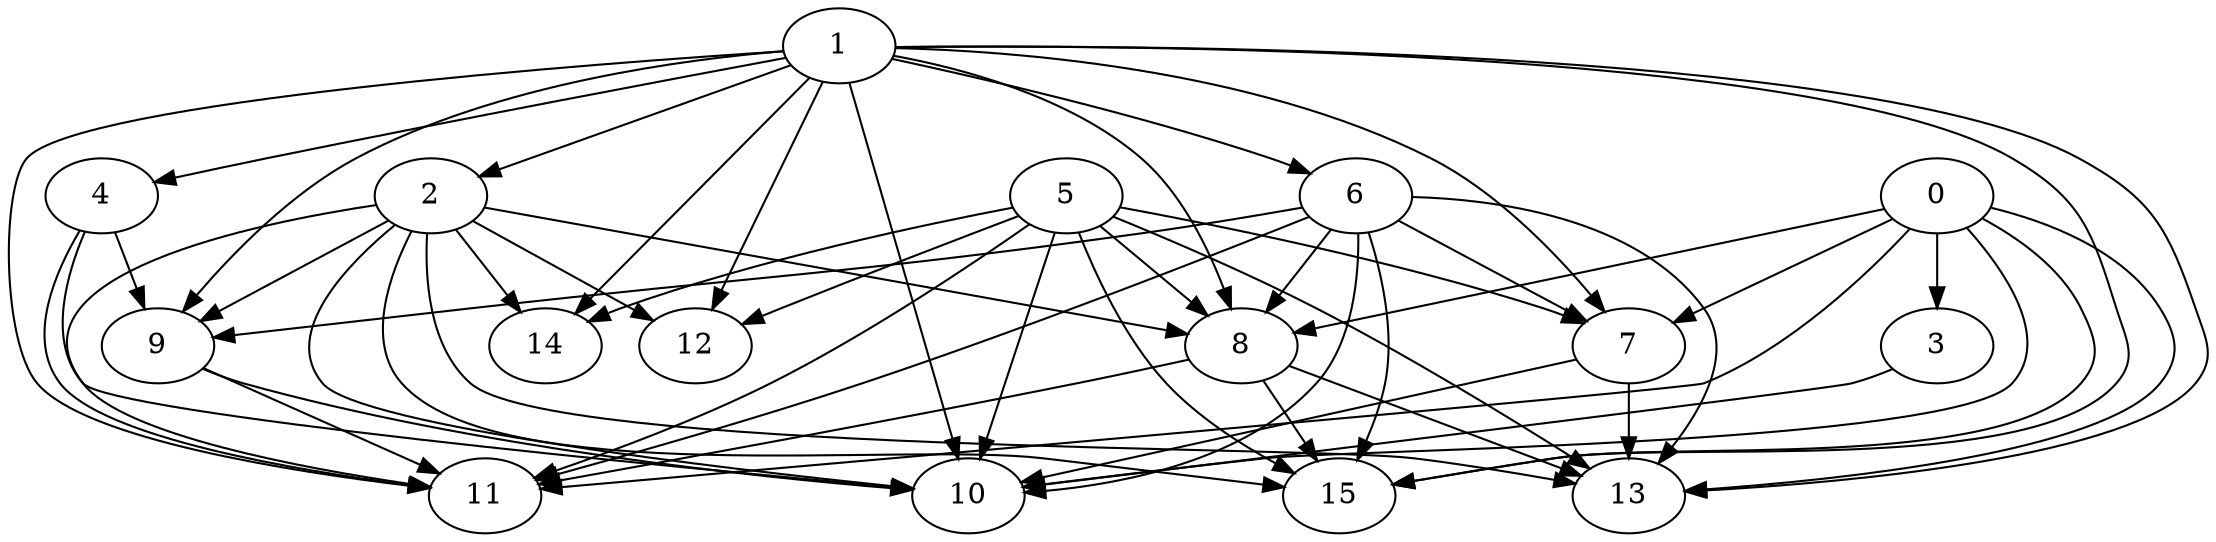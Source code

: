 digraph {
    6 -> 15;
    4 -> 9;
    3 -> 10;
    5 -> 7;
    5 -> 13;
    5 -> 10;
    1 -> 6;
    0 -> 8;
    8 -> 15;
    9 -> 11;
    2 -> 11;
    1 -> 9;
    2 -> 8;
    2 -> 14;
    1 -> 12;
    0 -> 11;
    1 -> 15;
    6 -> 11;
    7 -> 10;
    6 -> 8;
    7 -> 13;
    4 -> 11;
    5 -> 12;
    8 -> 11;
    9 -> 10;
    0 -> 7;
    5 -> 15;
    1 -> 2;
    0 -> 10;
    1 -> 11;
    0 -> 13;
    2 -> 10;
    1 -> 8;
    1 -> 14;
    2 -> 13;
    6 -> 7;
    6 -> 13;
    6 -> 10;
    4 -> 10;
    5 -> 11;
    5 -> 8;
    5 -> 14;
    0 -> 3;
    1 -> 4;
    8 -> 13;
    2 -> 9;
    1 -> 7;
    1 -> 13;
    0 -> 15;
    2 -> 12;
    1 -> 10;
    2 -> 15;
    6 -> 9;
}